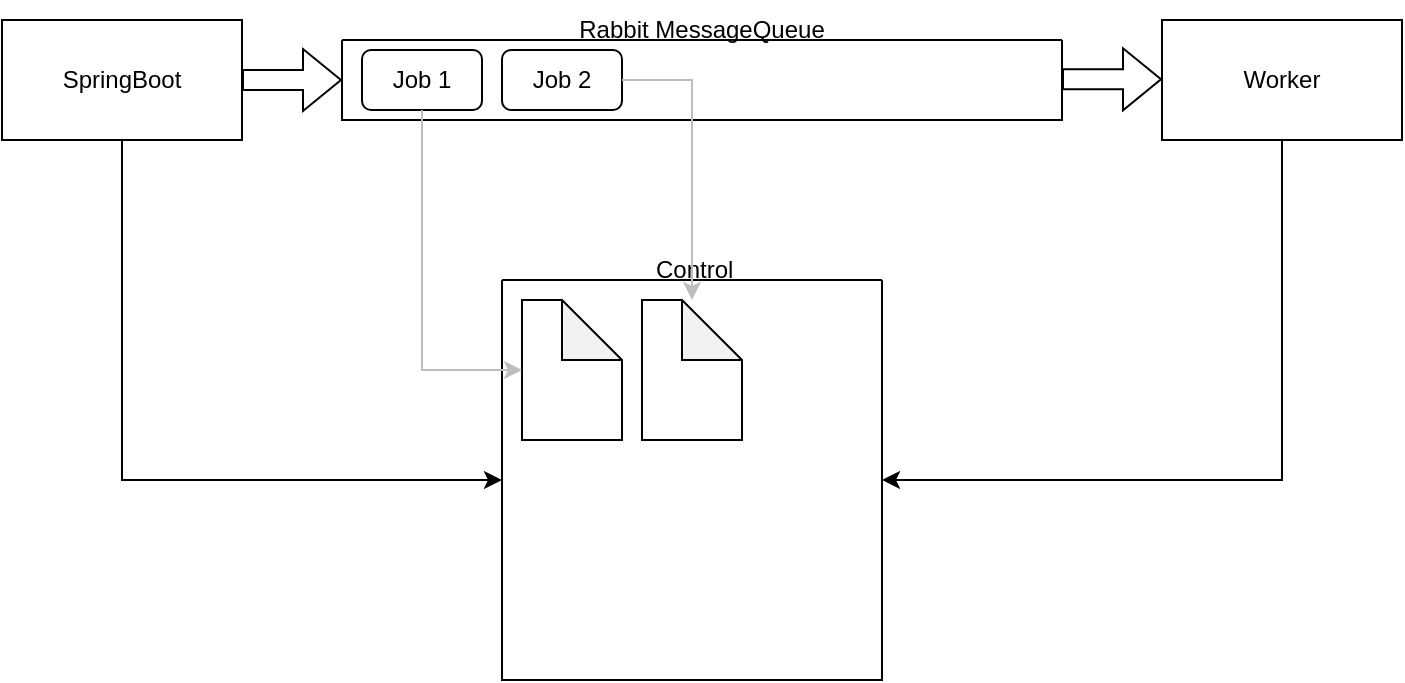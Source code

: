 <mxfile version="24.0.4" type="device">
  <diagram name="Page-1" id="KnURBy5V8UIvKAxYtK1H">
    <mxGraphModel dx="2019" dy="630" grid="1" gridSize="10" guides="1" tooltips="1" connect="1" arrows="1" fold="1" page="1" pageScale="1" pageWidth="850" pageHeight="1100" math="0" shadow="0">
      <root>
        <mxCell id="0" />
        <mxCell id="1" parent="0" />
        <mxCell id="wcWnsvDu_IG7XJHHJCkO-1" value="" style="swimlane;startSize=0;" vertex="1" parent="1">
          <mxGeometry x="160" y="120" width="360" height="40" as="geometry" />
        </mxCell>
        <mxCell id="wcWnsvDu_IG7XJHHJCkO-8" value="Job 1" style="rounded=1;whiteSpace=wrap;html=1;" vertex="1" parent="wcWnsvDu_IG7XJHHJCkO-1">
          <mxGeometry x="10" y="5" width="60" height="30" as="geometry" />
        </mxCell>
        <mxCell id="wcWnsvDu_IG7XJHHJCkO-9" value="Job 2" style="rounded=1;whiteSpace=wrap;html=1;" vertex="1" parent="wcWnsvDu_IG7XJHHJCkO-1">
          <mxGeometry x="80" y="5" width="60" height="30" as="geometry" />
        </mxCell>
        <mxCell id="wcWnsvDu_IG7XJHHJCkO-3" value="" style="swimlane;startSize=0;" vertex="1" parent="1">
          <mxGeometry x="240" y="240" width="190" height="200" as="geometry" />
        </mxCell>
        <mxCell id="wcWnsvDu_IG7XJHHJCkO-5" value="" style="shape=note;whiteSpace=wrap;html=1;backgroundOutline=1;darkOpacity=0.05;" vertex="1" parent="wcWnsvDu_IG7XJHHJCkO-3">
          <mxGeometry x="10" y="10" width="50" height="70" as="geometry" />
        </mxCell>
        <mxCell id="wcWnsvDu_IG7XJHHJCkO-6" value="" style="shape=note;whiteSpace=wrap;html=1;backgroundOutline=1;darkOpacity=0.05;" vertex="1" parent="wcWnsvDu_IG7XJHHJCkO-3">
          <mxGeometry x="70" y="10" width="50" height="70" as="geometry" />
        </mxCell>
        <mxCell id="wcWnsvDu_IG7XJHHJCkO-4" value="Control" style="text;html=1;align=left;verticalAlign=middle;whiteSpace=wrap;rounded=0;" vertex="1" parent="1">
          <mxGeometry x="315" y="220" width="40" height="30" as="geometry" />
        </mxCell>
        <mxCell id="wcWnsvDu_IG7XJHHJCkO-11" style="edgeStyle=orthogonalEdgeStyle;rounded=0;orthogonalLoop=1;jettySize=auto;html=1;entryX=0;entryY=0.5;entryDx=0;entryDy=0;entryPerimeter=0;strokeColor=#bdbdbd;" edge="1" parent="1" source="wcWnsvDu_IG7XJHHJCkO-8" target="wcWnsvDu_IG7XJHHJCkO-5">
          <mxGeometry relative="1" as="geometry">
            <Array as="points">
              <mxPoint x="200" y="285" />
            </Array>
          </mxGeometry>
        </mxCell>
        <mxCell id="wcWnsvDu_IG7XJHHJCkO-14" value="" style="shape=flexArrow;endArrow=classic;html=1;rounded=0;entryX=0;entryY=0.5;entryDx=0;entryDy=0;" edge="1" parent="1" target="wcWnsvDu_IG7XJHHJCkO-1">
          <mxGeometry width="50" height="50" relative="1" as="geometry">
            <mxPoint x="110" y="140" as="sourcePoint" />
            <mxPoint x="110" y="110" as="targetPoint" />
          </mxGeometry>
        </mxCell>
        <mxCell id="wcWnsvDu_IG7XJHHJCkO-15" value="" style="shape=flexArrow;endArrow=classic;html=1;rounded=0;entryX=0;entryY=0.5;entryDx=0;entryDy=0;" edge="1" parent="1">
          <mxGeometry width="50" height="50" relative="1" as="geometry">
            <mxPoint x="520" y="139.67" as="sourcePoint" />
            <mxPoint x="570" y="139.67" as="targetPoint" />
          </mxGeometry>
        </mxCell>
        <mxCell id="wcWnsvDu_IG7XJHHJCkO-26" style="edgeStyle=orthogonalEdgeStyle;rounded=0;orthogonalLoop=1;jettySize=auto;html=1;exitX=0.5;exitY=1;exitDx=0;exitDy=0;entryX=1;entryY=0.5;entryDx=0;entryDy=0;" edge="1" parent="1" source="wcWnsvDu_IG7XJHHJCkO-16" target="wcWnsvDu_IG7XJHHJCkO-3">
          <mxGeometry relative="1" as="geometry" />
        </mxCell>
        <mxCell id="wcWnsvDu_IG7XJHHJCkO-16" value="Worker" style="rounded=0;whiteSpace=wrap;html=1;" vertex="1" parent="1">
          <mxGeometry x="570" y="110" width="120" height="60" as="geometry" />
        </mxCell>
        <mxCell id="wcWnsvDu_IG7XJHHJCkO-23" style="edgeStyle=orthogonalEdgeStyle;rounded=0;orthogonalLoop=1;jettySize=auto;html=1;entryX=0;entryY=0.5;entryDx=0;entryDy=0;" edge="1" parent="1" source="wcWnsvDu_IG7XJHHJCkO-22" target="wcWnsvDu_IG7XJHHJCkO-3">
          <mxGeometry relative="1" as="geometry">
            <Array as="points">
              <mxPoint x="50" y="340" />
            </Array>
          </mxGeometry>
        </mxCell>
        <mxCell id="wcWnsvDu_IG7XJHHJCkO-22" value="SpringBoot" style="rounded=0;whiteSpace=wrap;html=1;" vertex="1" parent="1">
          <mxGeometry x="-10" y="110" width="120" height="60" as="geometry" />
        </mxCell>
        <mxCell id="wcWnsvDu_IG7XJHHJCkO-25" value="Rabbit MessageQueue" style="text;html=1;align=center;verticalAlign=middle;whiteSpace=wrap;rounded=0;" vertex="1" parent="1">
          <mxGeometry x="265" y="100" width="150" height="30" as="geometry" />
        </mxCell>
        <mxCell id="wcWnsvDu_IG7XJHHJCkO-28" style="edgeStyle=orthogonalEdgeStyle;rounded=0;orthogonalLoop=1;jettySize=auto;html=1;exitX=1;exitY=0.5;exitDx=0;exitDy=0;strokeColor=#bdbdbd;" edge="1" parent="1" source="wcWnsvDu_IG7XJHHJCkO-9" target="wcWnsvDu_IG7XJHHJCkO-6">
          <mxGeometry relative="1" as="geometry" />
        </mxCell>
      </root>
    </mxGraphModel>
  </diagram>
</mxfile>
